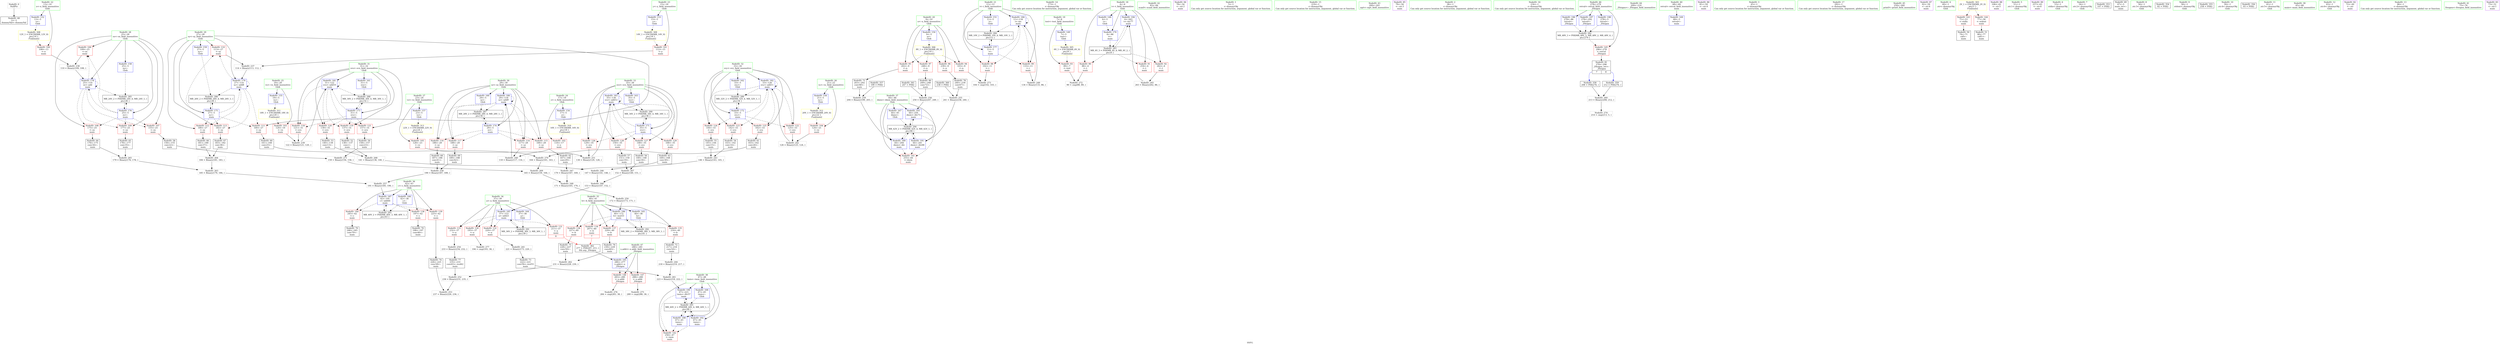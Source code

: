 digraph "SVFG" {
	label="SVFG";

	Node0x55c0a6e577a0 [shape=record,color=grey,label="{NodeID: 0\nNullPtr}"];
	Node0x55c0a6e577a0 -> Node0x55c0a6e7a590[style=solid];
	Node0x55c0a6e88d30 [shape=record,color=grey,label="{NodeID: 263\n185 = Binary(179, 184, )\n}"];
	Node0x55c0a6e88d30 -> Node0x55c0a6e88430[style=solid];
	Node0x55c0a6e82510 [shape=record,color=blue,label="{NodeID: 180\n29\<--118\nsz\<--add9\nmain\n}"];
	Node0x55c0a6e82510 -> Node0x55c0a6e7a410[style=dashed];
	Node0x55c0a6e82510 -> Node0x55c0a6e7a4e0[style=dashed];
	Node0x55c0a6e82510 -> Node0x55c0a6e7ed20[style=dashed];
	Node0x55c0a6e82510 -> Node0x55c0a6e7edf0[style=dashed];
	Node0x55c0a6e82510 -> Node0x55c0a6e82510[style=dashed];
	Node0x55c0a6e82510 -> Node0x55c0a6e98750[style=dashed];
	Node0x55c0a6e79640 [shape=record,color=red,label="{NodeID: 97\n248\<--9\n\<--n\nmain\n}"];
	Node0x55c0a6e79640 -> Node0x55c0a6e7bfc0[style=solid];
	Node0x55c0a6e77640 [shape=record,color=green,label="{NodeID: 14\n173\<--1\n\<--dummyObj\nCan only get source location for instruction, argument, global var or function.}"];
	Node0x55c0a6eb0070 [shape=record,color=black,label="{NodeID: 360\n238 = PHI()\n}"];
	Node0x55c0a6eb0070 -> Node0x55c0a6e88130[style=solid];
	Node0x55c0a6e7e610 [shape=record,color=grey,label="{NodeID: 277\n194 = cmp(193, 38, )\n}"];
	Node0x55c0a6e7ce60 [shape=record,color=blue,label="{NodeID: 194\n4\<--263\nt\<--inc77\nmain\n}"];
	Node0x55c0a6e7ce60 -> Node0x55c0a6e97350[style=dashed];
	Node0x55c0a6e7a1a0 [shape=record,color=red,label="{NodeID: 111\n160\<--27\n\<--sy\nmain\n}"];
	Node0x55c0a6e7a1a0 -> Node0x55c0a6e7af80[style=solid];
	Node0x55c0a6e78200 [shape=record,color=green,label="{NodeID: 28\n25\<--26\nsx\<--sx_field_insensitive\nGlob }"];
	Node0x55c0a6e78200 -> Node0x55c0a6e79d90[style=solid];
	Node0x55c0a6e78200 -> Node0x55c0a6e79e60[style=solid];
	Node0x55c0a6e78200 -> Node0x55c0a6e79f30[style=solid];
	Node0x55c0a6e78200 -> Node0x55c0a6e7a000[style=solid];
	Node0x55c0a6e78200 -> Node0x55c0a6e81120[style=solid];
	Node0x55c0a6e78200 -> Node0x55c0a6e821d0[style=solid];
	Node0x55c0a6e78200 -> Node0x55c0a6e82370[style=solid];
	Node0x55c0a6e99b50 [shape=record,color=black,label="{NodeID: 291\nMR_36V_2 = PHI(MR_36V_3, MR_36V_1, )\npts\{39 \}\n}"];
	Node0x55c0a6e99b50 -> Node0x55c0a6e82920[style=dashed];
	Node0x55c0a6e7f470 [shape=record,color=red,label="{NodeID: 125\n162\<--33\n\<--svy\nmain\n}"];
	Node0x55c0a6e7f470 -> Node0x55c0a6e7b050[style=solid];
	Node0x55c0a6e78fd0 [shape=record,color=green,label="{NodeID: 42\n83\<--84\nscanf\<--scanf_field_insensitive\n}"];
	Node0x55c0a6e9e750 [shape=record,color=yellow,style=double,label="{NodeID: 305\n6V_1 = ENCHI(MR_6V_0)\npts\{8 \}\nFun[main]}"];
	Node0x55c0a6e9e750 -> Node0x55c0a6e7ca50[style=dashed];
	Node0x55c0a6e7ffd0 [shape=record,color=red,label="{NodeID: 139\n225\<--42\n\<--c\nmain\n}"];
	Node0x55c0a6e7ffd0 -> Node0x55c0a6e7bae0[style=solid];
	Node0x55c0a6e7ac40 [shape=record,color=black,label="{NodeID: 56\n149\<--148\nconv18\<--\nmain\n}"];
	Node0x55c0a6e7ac40 -> Node0x55c0a6e89330[style=solid];
	Node0x55c0a6e80c20 [shape=record,color=blue,label="{NodeID: 153\n15\<--5\ny\<--\nGlob }"];
	Node0x55c0a6e80c20 -> Node0x55c0a6e9ead0[style=dashed];
	Node0x55c0a6e7b7a0 [shape=record,color=black,label="{NodeID: 70\n198\<--197\nconv46\<--\nmain\n}"];
	Node0x55c0a6e879b0 [shape=record,color=grey,label="{NodeID: 250\n172 = Binary(173, 171, )\n}"];
	Node0x55c0a6e879b0 -> Node0x55c0a6e829f0[style=solid];
	Node0x55c0a6e81a20 [shape=record,color=blue,label="{NodeID: 167\n44\<--45\ndmin\<--\nGlob }"];
	Node0x55c0a6e81a20 -> Node0x55c0a6e9aa50[style=dashed];
	Node0x55c0a6e7c300 [shape=record,color=purple,label="{NodeID: 84\n78\<--54\n\<--.str.2\nmain\n}"];
	Node0x55c0a6e57a10 [shape=record,color=green,label="{NodeID: 1\n5\<--1\n\<--dummyObj\nCan only get source location for instruction, argument, global var or function.}"];
	Node0x55c0a6e88eb0 [shape=record,color=grey,label="{NodeID: 264\n184 = Binary(181, 183, )\n}"];
	Node0x55c0a6e88eb0 -> Node0x55c0a6e88d30[style=solid];
	Node0x55c0a6e825e0 [shape=record,color=blue,label="{NodeID: 181\n31\<--122\nsvx\<--add10\nmain\n}"];
	Node0x55c0a6e825e0 -> Node0x55c0a6e7eec0[style=dashed];
	Node0x55c0a6e825e0 -> Node0x55c0a6e7ef90[style=dashed];
	Node0x55c0a6e825e0 -> Node0x55c0a6e7f060[style=dashed];
	Node0x55c0a6e825e0 -> Node0x55c0a6e7f130[style=dashed];
	Node0x55c0a6e825e0 -> Node0x55c0a6e825e0[style=dashed];
	Node0x55c0a6e825e0 -> Node0x55c0a6e98c50[style=dashed];
	Node0x55c0a6e79710 [shape=record,color=red,label="{NodeID: 98\n102\<--11\n\<--i\nmain\n}"];
	Node0x55c0a6e79710 -> Node0x55c0a6e7e010[style=solid];
	Node0x55c0a6e776d0 [shape=record,color=green,label="{NodeID: 15\n219\<--1\n\<--dummyObj\nCan only get source location for instruction, argument, global var or function.}"];
	Node0x55c0a6eb0140 [shape=record,color=black,label="{NodeID: 361\n247 = PHI()\n}"];
	Node0x55c0a6eb0140 -> Node0x55c0a6e882b0[style=solid];
	Node0x55c0a6e7cf30 [shape=record,color=blue,label="{NodeID: 195\n280\<--277\nx.addr\<--x\n_Z4signx\n}"];
	Node0x55c0a6e7cf30 -> Node0x55c0a6e80580[style=dashed];
	Node0x55c0a6e7cf30 -> Node0x55c0a6e80650[style=dashed];
	Node0x55c0a6e7a270 [shape=record,color=red,label="{NodeID: 112\n180\<--27\n\<--sy\nmain\n}"];
	Node0x55c0a6e7a270 -> Node0x55c0a6e7b460[style=solid];
	Node0x55c0a6e78300 [shape=record,color=green,label="{NodeID: 29\n27\<--28\nsy\<--sy_field_insensitive\nGlob }"];
	Node0x55c0a6e78300 -> Node0x55c0a6e7a0d0[style=solid];
	Node0x55c0a6e78300 -> Node0x55c0a6e7a1a0[style=solid];
	Node0x55c0a6e78300 -> Node0x55c0a6e7a270[style=solid];
	Node0x55c0a6e78300 -> Node0x55c0a6e7a340[style=solid];
	Node0x55c0a6e78300 -> Node0x55c0a6e81220[style=solid];
	Node0x55c0a6e78300 -> Node0x55c0a6e82100[style=solid];
	Node0x55c0a6e78300 -> Node0x55c0a6e82440[style=solid];
	Node0x55c0a6e9a050 [shape=record,color=black,label="{NodeID: 292\nMR_38V_2 = PHI(MR_38V_3, MR_38V_1, )\npts\{41 \}\n}"];
	Node0x55c0a6e9a050 -> Node0x55c0a6e829f0[style=dashed];
	Node0x55c0a6e7f540 [shape=record,color=red,label="{NodeID: 126\n129\<--35\n\<--svz\nmain\n}"];
	Node0x55c0a6e7f540 -> Node0x55c0a6e87b30[style=solid];
	Node0x55c0a6e790d0 [shape=record,color=green,label="{NodeID: 43\n200\<--201\nsqrt\<--sqrt_field_insensitive\n}"];
	Node0x55c0a6e9e830 [shape=record,color=yellow,style=double,label="{NodeID: 306\n8V_1 = ENCHI(MR_8V_0)\npts\{10 \}\nFun[main]}"];
	Node0x55c0a6e9e830 -> Node0x55c0a6e7cb20[style=dashed];
	Node0x55c0a6e9e830 -> Node0x55c0a6e7cbf0[style=dashed];
	Node0x55c0a6e9e830 -> Node0x55c0a6e79570[style=dashed];
	Node0x55c0a6e9e830 -> Node0x55c0a6e79640[style=dashed];
	Node0x55c0a6e800a0 [shape=record,color=red,label="{NodeID: 140\n245\<--42\n\<--c\nmain\n}"];
	Node0x55c0a6e800a0 -> Node0x55c0a6e7bef0[style=solid];
	Node0x55c0a6e7ad10 [shape=record,color=black,label="{NodeID: 57\n151\<--150\nconv19\<--\nmain\n}"];
	Node0x55c0a6e7ad10 -> Node0x55c0a6e89330[style=solid];
	Node0x55c0a6e86630 [shape=record,color=grey,label="{NodeID: 237\n114 = Binary(113, 112, )\n}"];
	Node0x55c0a6e86630 -> Node0x55c0a6e82440[style=solid];
	Node0x55c0a6e80d20 [shape=record,color=blue,label="{NodeID: 154\n17\<--5\nz\<--\nGlob }"];
	Node0x55c0a6e80d20 -> Node0x55c0a6e9ebb0[style=dashed];
	Node0x55c0a6e7b870 [shape=record,color=black,label="{NodeID: 71\n203\<--202\nconv48\<--\nmain\n}"];
	Node0x55c0a6e7b870 -> Node0x55c0a6e88730[style=solid];
	Node0x55c0a6e87b30 [shape=record,color=grey,label="{NodeID: 251\n130 = Binary(129, 128, )\n}"];
	Node0x55c0a6e87b30 -> Node0x55c0a6e82780[style=solid];
	Node0x55c0a6e81b20 [shape=record,color=blue,label="{NodeID: 168\n47\<--45\ntmin\<--\nGlob }"];
	Node0x55c0a6e81b20 -> Node0x55c0a6e9af50[style=dashed];
	Node0x55c0a6e7c3d0 [shape=record,color=purple,label="{NodeID: 85\n79\<--56\n\<--.str.3\nmain\n}"];
	Node0x55c0a6e57d70 [shape=record,color=green,label="{NodeID: 2\n38\<--1\n\<--dummyObj\nCan only get source location for instruction, argument, global var or function.}"];
	Node0x55c0a6e89030 [shape=record,color=grey,label="{NodeID: 265\n179 = Binary(176, 178, )\n}"];
	Node0x55c0a6e89030 -> Node0x55c0a6e88d30[style=solid];
	Node0x55c0a6e826b0 [shape=record,color=blue,label="{NodeID: 182\n33\<--126\nsvy\<--add11\nmain\n}"];
	Node0x55c0a6e826b0 -> Node0x55c0a6e7f200[style=dashed];
	Node0x55c0a6e826b0 -> Node0x55c0a6e7f2d0[style=dashed];
	Node0x55c0a6e826b0 -> Node0x55c0a6e7f3a0[style=dashed];
	Node0x55c0a6e826b0 -> Node0x55c0a6e7f470[style=dashed];
	Node0x55c0a6e826b0 -> Node0x55c0a6e826b0[style=dashed];
	Node0x55c0a6e826b0 -> Node0x55c0a6e99150[style=dashed];
	Node0x55c0a6e797e0 [shape=record,color=red,label="{NodeID: 99\n133\<--11\n\<--i\nmain\n}"];
	Node0x55c0a6e797e0 -> Node0x55c0a6e87830[style=solid];
	Node0x55c0a6e77760 [shape=record,color=green,label="{NodeID: 16\n234\<--1\n\<--dummyObj\nCan only get source location for instruction, argument, global var or function.}"];
	Node0x55c0a6eb0210 [shape=record,color=black,label="{NodeID: 362\n277 = PHI(207, 211, )\n0th arg _Z4signx }"];
	Node0x55c0a6eb0210 -> Node0x55c0a6e7cf30[style=solid];
	Node0x55c0a6e7d000 [shape=record,color=blue,label="{NodeID: 196\n278\<--86\nretval\<--\n_Z4signx\n}"];
	Node0x55c0a6e7d000 -> Node0x55c0a6e96e50[style=dashed];
	Node0x55c0a6e7a340 [shape=record,color=red,label="{NodeID: 113\n182\<--27\n\<--sy\nmain\n}"];
	Node0x55c0a6e7a340 -> Node0x55c0a6e7b530[style=solid];
	Node0x55c0a6e78400 [shape=record,color=green,label="{NodeID: 30\n29\<--30\nsz\<--sz_field_insensitive\nGlob }"];
	Node0x55c0a6e78400 -> Node0x55c0a6e7a410[style=solid];
	Node0x55c0a6e78400 -> Node0x55c0a6e7a4e0[style=solid];
	Node0x55c0a6e78400 -> Node0x55c0a6e7ed20[style=solid];
	Node0x55c0a6e78400 -> Node0x55c0a6e7edf0[style=solid];
	Node0x55c0a6e78400 -> Node0x55c0a6e81320[style=solid];
	Node0x55c0a6e78400 -> Node0x55c0a6e82030[style=solid];
	Node0x55c0a6e78400 -> Node0x55c0a6e82510[style=solid];
	Node0x55c0a6e9a550 [shape=record,color=black,label="{NodeID: 293\nMR_40V_2 = PHI(MR_40V_3, MR_40V_1, )\npts\{43 \}\n}"];
	Node0x55c0a6e9a550 -> Node0x55c0a6e82ac0[style=dashed];
	Node0x55c0a6e7f610 [shape=record,color=red,label="{NodeID: 127\n148\<--35\n\<--svz\nmain\n}"];
	Node0x55c0a6e7f610 -> Node0x55c0a6e7ac40[style=solid];
	Node0x55c0a6e791d0 [shape=record,color=green,label="{NodeID: 44\n209\<--210\n_Z4signx\<--_Z4signx_field_insensitive\n}"];
	Node0x55c0a6e80170 [shape=record,color=red,label="{NodeID: 141\n255\<--44\n\<--dmin\nmain\n}"];
	Node0x55c0a6e7ade0 [shape=record,color=black,label="{NodeID: 58\n156\<--155\nconv22\<--\nmain\n}"];
	Node0x55c0a6e7ade0 -> Node0x55c0a6e7dd10[style=solid];
	Node0x55c0a6e867b0 [shape=record,color=grey,label="{NodeID: 238\n110 = Binary(109, 108, )\n}"];
	Node0x55c0a6e867b0 -> Node0x55c0a6e82370[style=solid];
	Node0x55c0a6e80e20 [shape=record,color=blue,label="{NodeID: 155\n19\<--5\nvx\<--\nGlob }"];
	Node0x55c0a6e80e20 -> Node0x55c0a6e9ec90[style=dashed];
	Node0x55c0a6e7b940 [shape=record,color=black,label="{NodeID: 72\n217\<--216\nconv54\<--\nmain\n}"];
	Node0x55c0a6e7b940 -> Node0x55c0a6e870b0[style=solid];
	Node0x55c0a6e87cb0 [shape=record,color=grey,label="{NodeID: 252\n236 = Binary(231, 235, )\n}"];
	Node0x55c0a6e87cb0 -> Node0x55c0a6e87e30[style=solid];
	Node0x55c0a6e81c20 [shape=record,color=blue,label="{NodeID: 169\n68\<--5\nretval\<--\nmain\n}"];
	Node0x55c0a6e7c4a0 [shape=record,color=purple,label="{NodeID: 86\n81\<--59\n\<--.str.4\nmain\n}"];
	Node0x55c0a6e5a8e0 [shape=record,color=green,label="{NodeID: 3\n45\<--1\n\<--dummyObj\nCan only get source location for instruction, argument, global var or function.}"];
	Node0x55c0a6e891b0 [shape=record,color=grey,label="{NodeID: 266\n153 = Binary(147, 152, )\n}"];
	Node0x55c0a6e891b0 -> Node0x55c0a6e82920[style=solid];
	Node0x55c0a6e82780 [shape=record,color=blue,label="{NodeID: 183\n35\<--130\nsvz\<--add12\nmain\n}"];
	Node0x55c0a6e82780 -> Node0x55c0a6e7f540[style=dashed];
	Node0x55c0a6e82780 -> Node0x55c0a6e7f610[style=dashed];
	Node0x55c0a6e82780 -> Node0x55c0a6e7f6e0[style=dashed];
	Node0x55c0a6e82780 -> Node0x55c0a6e7f7b0[style=dashed];
	Node0x55c0a6e82780 -> Node0x55c0a6e82780[style=dashed];
	Node0x55c0a6e82780 -> Node0x55c0a6e99650[style=dashed];
	Node0x55c0a6e798b0 [shape=record,color=red,label="{NodeID: 100\n108\<--13\n\<--x\nmain\n}"];
	Node0x55c0a6e798b0 -> Node0x55c0a6e867b0[style=solid];
	Node0x55c0a6e777f0 [shape=record,color=green,label="{NodeID: 17\n292\<--1\n\<--dummyObj\nCan only get source location for instruction, argument, global var or function.}"];
	Node0x55c0a6e7d0d0 [shape=record,color=blue,label="{NodeID: 197\n278\<--292\nretval\<--\n_Z4signx\n}"];
	Node0x55c0a6e7d0d0 -> Node0x55c0a6e96e50[style=dashed];
	Node0x55c0a6e7a410 [shape=record,color=red,label="{NodeID: 114\n117\<--29\n\<--sz\nmain\n}"];
	Node0x55c0a6e7a410 -> Node0x55c0a6e86ab0[style=solid];
	Node0x55c0a6e78500 [shape=record,color=green,label="{NodeID: 31\n31\<--32\nsvx\<--svx_field_insensitive\nGlob }"];
	Node0x55c0a6e78500 -> Node0x55c0a6e7eec0[style=solid];
	Node0x55c0a6e78500 -> Node0x55c0a6e7ef90[style=solid];
	Node0x55c0a6e78500 -> Node0x55c0a6e7f060[style=solid];
	Node0x55c0a6e78500 -> Node0x55c0a6e7f130[style=solid];
	Node0x55c0a6e78500 -> Node0x55c0a6e81420[style=solid];
	Node0x55c0a6e78500 -> Node0x55c0a6e81f60[style=solid];
	Node0x55c0a6e78500 -> Node0x55c0a6e825e0[style=solid];
	Node0x55c0a6e9aa50 [shape=record,color=black,label="{NodeID: 294\nMR_42V_2 = PHI(MR_42V_4, MR_42V_1, )\npts\{46 \}\n}"];
	Node0x55c0a6e9aa50 -> Node0x55c0a6e82c60[style=dashed];
	Node0x55c0a6e9aa50 -> Node0x55c0a6e82e00[style=dashed];
	Node0x55c0a6e9aa50 -> Node0x55c0a6e7cd90[style=dashed];
	Node0x55c0a6e7f6e0 [shape=record,color=red,label="{NodeID: 128\n150\<--35\n\<--svz\nmain\n}"];
	Node0x55c0a6e7f6e0 -> Node0x55c0a6e7ad10[style=solid];
	Node0x55c0a6e792d0 [shape=record,color=green,label="{NodeID: 45\n259\<--260\nprintf\<--printf_field_insensitive\n}"];
	Node0x55c0a6e9e9f0 [shape=record,color=yellow,style=double,label="{NodeID: 308\n12V_1 = ENCHI(MR_12V_0)\npts\{14 \}\nFun[main]}"];
	Node0x55c0a6e9e9f0 -> Node0x55c0a6e798b0[style=dashed];
	Node0x55c0a6e80240 [shape=record,color=red,label="{NodeID: 142\n256\<--47\n\<--tmin\nmain\n}"];
	Node0x55c0a6e7aeb0 [shape=record,color=black,label="{NodeID: 59\n158\<--157\nconv23\<--\nmain\n}"];
	Node0x55c0a6e7aeb0 -> Node0x55c0a6e7dd10[style=solid];
	Node0x55c0a6e86930 [shape=record,color=grey,label="{NodeID: 239\n122 = Binary(121, 120, )\n}"];
	Node0x55c0a6e86930 -> Node0x55c0a6e825e0[style=solid];
	Node0x55c0a6e80f20 [shape=record,color=blue,label="{NodeID: 156\n21\<--5\nvy\<--\nGlob }"];
	Node0x55c0a6e80f20 -> Node0x55c0a6e9ed70[style=dashed];
	Node0x55c0a6e7ba10 [shape=record,color=black,label="{NodeID: 73\n222\<--221\nconv56\<--mul55\nmain\n}"];
	Node0x55c0a6e7ba10 -> Node0x55c0a6e88a30[style=solid];
	Node0x55c0a6e87e30 [shape=record,color=grey,label="{NodeID: 253\n237 = Binary(226, 236, )\n}"];
	Node0x55c0a6e81cf0 [shape=record,color=blue,label="{NodeID: 170\n4\<--86\nt\<--\nmain\n}"];
	Node0x55c0a6e81cf0 -> Node0x55c0a6e97350[style=dashed];
	Node0x55c0a6e7c570 [shape=record,color=purple,label="{NodeID: 87\n92\<--59\n\<--.str.4\nmain\n}"];
	Node0x55c0a6e5a970 [shape=record,color=green,label="{NodeID: 4\n49\<--1\n.str\<--dummyObj\nGlob }"];
	Node0x55c0a6e89330 [shape=record,color=grey,label="{NodeID: 267\n152 = Binary(149, 151, )\n}"];
	Node0x55c0a6e89330 -> Node0x55c0a6e891b0[style=solid];
	Node0x55c0a6e82850 [shape=record,color=blue,label="{NodeID: 184\n11\<--134\ni\<--inc\nmain\n}"];
	Node0x55c0a6e82850 -> Node0x55c0a6e79710[style=dashed];
	Node0x55c0a6e82850 -> Node0x55c0a6e797e0[style=dashed];
	Node0x55c0a6e82850 -> Node0x55c0a6e82850[style=dashed];
	Node0x55c0a6e82850 -> Node0x55c0a6e97850[style=dashed];
	Node0x55c0a6e79980 [shape=record,color=red,label="{NodeID: 101\n112\<--15\n\<--y\nmain\n}"];
	Node0x55c0a6e79980 -> Node0x55c0a6e86630[style=solid];
	Node0x55c0a6e778c0 [shape=record,color=green,label="{NodeID: 18\n4\<--6\nt\<--t_field_insensitive\nGlob }"];
	Node0x55c0a6e778c0 -> Node0x55c0a6e7c7e0[style=solid];
	Node0x55c0a6e778c0 -> Node0x55c0a6e7c8b0[style=solid];
	Node0x55c0a6e778c0 -> Node0x55c0a6e7c980[style=solid];
	Node0x55c0a6e778c0 -> Node0x55c0a6e80720[style=solid];
	Node0x55c0a6e778c0 -> Node0x55c0a6e81cf0[style=solid];
	Node0x55c0a6e778c0 -> Node0x55c0a6e7ce60[style=solid];
	Node0x55c0a6e7d1a0 [shape=record,color=blue,label="{NodeID: 198\n278\<--5\nretval\<--\n_Z4signx\n}"];
	Node0x55c0a6e7d1a0 -> Node0x55c0a6e96e50[style=dashed];
	Node0x55c0a6e7a4e0 [shape=record,color=red,label="{NodeID: 115\n166\<--29\n\<--sz\nmain\n}"];
	Node0x55c0a6e7a4e0 -> Node0x55c0a6e7b120[style=solid];
	Node0x55c0a6e78600 [shape=record,color=green,label="{NodeID: 32\n33\<--34\nsvy\<--svy_field_insensitive\nGlob }"];
	Node0x55c0a6e78600 -> Node0x55c0a6e7f200[style=solid];
	Node0x55c0a6e78600 -> Node0x55c0a6e7f2d0[style=solid];
	Node0x55c0a6e78600 -> Node0x55c0a6e7f3a0[style=solid];
	Node0x55c0a6e78600 -> Node0x55c0a6e7f470[style=solid];
	Node0x55c0a6e78600 -> Node0x55c0a6e81520[style=solid];
	Node0x55c0a6e78600 -> Node0x55c0a6e81e90[style=solid];
	Node0x55c0a6e78600 -> Node0x55c0a6e826b0[style=solid];
	Node0x55c0a6e9af50 [shape=record,color=black,label="{NodeID: 295\nMR_44V_2 = PHI(MR_44V_4, MR_44V_1, )\npts\{48 \}\n}"];
	Node0x55c0a6e9af50 -> Node0x55c0a6e82b90[style=dashed];
	Node0x55c0a6e9af50 -> Node0x55c0a6e82d30[style=dashed];
	Node0x55c0a6e9af50 -> Node0x55c0a6e7ccc0[style=dashed];
	Node0x55c0a6e7f7b0 [shape=record,color=red,label="{NodeID: 129\n168\<--35\n\<--svz\nmain\n}"];
	Node0x55c0a6e7f7b0 -> Node0x55c0a6e7b1f0[style=solid];
	Node0x55c0a6e793d0 [shape=record,color=green,label="{NodeID: 46\n278\<--279\nretval\<--retval_field_insensitive\n_Z4signx\n}"];
	Node0x55c0a6e793d0 -> Node0x55c0a6e804b0[style=solid];
	Node0x55c0a6e793d0 -> Node0x55c0a6e7d000[style=solid];
	Node0x55c0a6e793d0 -> Node0x55c0a6e7d0d0[style=solid];
	Node0x55c0a6e793d0 -> Node0x55c0a6e7d1a0[style=solid];
	Node0x55c0a6e9ead0 [shape=record,color=yellow,style=double,label="{NodeID: 309\n14V_1 = ENCHI(MR_14V_0)\npts\{16 \}\nFun[main]}"];
	Node0x55c0a6e9ead0 -> Node0x55c0a6e79980[style=dashed];
	Node0x55c0a6e80310 [shape=record,color=red,label="{NodeID: 143\n71\<--53\n\<--stdin\nmain\n}"];
	Node0x55c0a6e80310 -> Node0x55c0a6e7a760[style=solid];
	Node0x55c0a6e7af80 [shape=record,color=black,label="{NodeID: 60\n161\<--160\nconv25\<--\nmain\n}"];
	Node0x55c0a6e7af80 -> Node0x55c0a6e897b0[style=solid];
	Node0x55c0a6e86ab0 [shape=record,color=grey,label="{NodeID: 240\n118 = Binary(117, 116, )\n}"];
	Node0x55c0a6e86ab0 -> Node0x55c0a6e82510[style=solid];
	Node0x55c0a6e81020 [shape=record,color=blue,label="{NodeID: 157\n23\<--5\nvz\<--\nGlob }"];
	Node0x55c0a6e81020 -> Node0x55c0a6e9ee50[style=dashed];
	Node0x55c0a6e7bae0 [shape=record,color=black,label="{NodeID: 74\n226\<--225\nconv58\<--\nmain\n}"];
	Node0x55c0a6e7bae0 -> Node0x55c0a6e87e30[style=solid];
	Node0x55c0a6e87fb0 [shape=record,color=grey,label="{NodeID: 254\n233 = Binary(234, 232, )\n}"];
	Node0x55c0a6e87fb0 -> Node0x55c0a6e7bd50[style=solid];
	Node0x55c0a6e81dc0 [shape=record,color=blue,label="{NodeID: 171\n35\<--5\nsvz\<--\nmain\n}"];
	Node0x55c0a6e81dc0 -> Node0x55c0a6e7f540[style=dashed];
	Node0x55c0a6e81dc0 -> Node0x55c0a6e7f610[style=dashed];
	Node0x55c0a6e81dc0 -> Node0x55c0a6e7f6e0[style=dashed];
	Node0x55c0a6e81dc0 -> Node0x55c0a6e7f7b0[style=dashed];
	Node0x55c0a6e81dc0 -> Node0x55c0a6e82780[style=dashed];
	Node0x55c0a6e81dc0 -> Node0x55c0a6e99650[style=dashed];
	Node0x55c0a6e7c640 [shape=record,color=purple,label="{NodeID: 88\n106\<--61\n\<--.str.5\nmain\n}"];
	Node0x55c0a6e77130 [shape=record,color=green,label="{NodeID: 5\n51\<--1\n.str.1\<--dummyObj\nGlob }"];
	Node0x55c0a6e894b0 [shape=record,color=grey,label="{NodeID: 268\n141 = Binary(138, 140, )\n}"];
	Node0x55c0a6e894b0 -> Node0x55c0a6e873b0[style=solid];
	Node0x55c0a6e82920 [shape=record,color=blue,label="{NodeID: 185\n37\<--153\na\<--add21\nmain\n}"];
	Node0x55c0a6e82920 -> Node0x55c0a6e7f880[style=dashed];
	Node0x55c0a6e82920 -> Node0x55c0a6e7f950[style=dashed];
	Node0x55c0a6e82920 -> Node0x55c0a6e7fa20[style=dashed];
	Node0x55c0a6e82920 -> Node0x55c0a6e7faf0[style=dashed];
	Node0x55c0a6e82920 -> Node0x55c0a6e99b50[style=dashed];
	Node0x55c0a6e79a50 [shape=record,color=red,label="{NodeID: 102\n116\<--17\n\<--z\nmain\n}"];
	Node0x55c0a6e79a50 -> Node0x55c0a6e86ab0[style=solid];
	Node0x55c0a6e77990 [shape=record,color=green,label="{NodeID: 19\n7\<--8\ntest\<--test_field_insensitive\nGlob }"];
	Node0x55c0a6e77990 -> Node0x55c0a6e7ca50[style=solid];
	Node0x55c0a6e77990 -> Node0x55c0a6e80820[style=solid];
	Node0x55c0a6e96e50 [shape=record,color=black,label="{NodeID: 282\nMR_48V_3 = PHI(MR_48V_5, MR_48V_2, MR_48V_4, )\npts\{279 \}\n}"];
	Node0x55c0a6e96e50 -> Node0x55c0a6e804b0[style=dashed];
	Node0x55c0a6e7ed20 [shape=record,color=red,label="{NodeID: 116\n186\<--29\n\<--sz\nmain\n}"];
	Node0x55c0a6e7ed20 -> Node0x55c0a6e7b600[style=solid];
	Node0x55c0a6e78700 [shape=record,color=green,label="{NodeID: 33\n35\<--36\nsvz\<--svz_field_insensitive\nGlob }"];
	Node0x55c0a6e78700 -> Node0x55c0a6e7f540[style=solid];
	Node0x55c0a6e78700 -> Node0x55c0a6e7f610[style=solid];
	Node0x55c0a6e78700 -> Node0x55c0a6e7f6e0[style=solid];
	Node0x55c0a6e78700 -> Node0x55c0a6e7f7b0[style=solid];
	Node0x55c0a6e78700 -> Node0x55c0a6e81620[style=solid];
	Node0x55c0a6e78700 -> Node0x55c0a6e81dc0[style=solid];
	Node0x55c0a6e78700 -> Node0x55c0a6e82780[style=solid];
	Node0x55c0a6e7f880 [shape=record,color=red,label="{NodeID: 130\n193\<--37\n\<--a\nmain\n}"];
	Node0x55c0a6e7f880 -> Node0x55c0a6e7e610[style=solid];
	Node0x55c0a6e794a0 [shape=record,color=green,label="{NodeID: 47\n280\<--281\nx.addr\<--x.addr_field_insensitive\n_Z4signx\n}"];
	Node0x55c0a6e794a0 -> Node0x55c0a6e80580[style=solid];
	Node0x55c0a6e794a0 -> Node0x55c0a6e80650[style=solid];
	Node0x55c0a6e794a0 -> Node0x55c0a6e7cf30[style=solid];
	Node0x55c0a6e9ebb0 [shape=record,color=yellow,style=double,label="{NodeID: 310\n16V_1 = ENCHI(MR_16V_0)\npts\{18 \}\nFun[main]}"];
	Node0x55c0a6e9ebb0 -> Node0x55c0a6e79a50[style=dashed];
	Node0x55c0a6e803e0 [shape=record,color=red,label="{NodeID: 144\n77\<--58\n\<--stdout\nmain\n}"];
	Node0x55c0a6e803e0 -> Node0x55c0a6e7a830[style=solid];
	Node0x55c0a6e7b050 [shape=record,color=black,label="{NodeID: 61\n163\<--162\nconv26\<--\nmain\n}"];
	Node0x55c0a6e7b050 -> Node0x55c0a6e897b0[style=solid];
	Node0x55c0a6e86c30 [shape=record,color=grey,label="{NodeID: 241\n221 = Binary(173, 220, )\n}"];
	Node0x55c0a6e86c30 -> Node0x55c0a6e7ba10[style=solid];
	Node0x55c0a6e81120 [shape=record,color=blue,label="{NodeID: 158\n25\<--5\nsx\<--\nGlob }"];
	Node0x55c0a6e81120 -> Node0x55c0a6e97d50[style=dashed];
	Node0x55c0a6e7bbb0 [shape=record,color=black,label="{NodeID: 75\n228\<--227\nconv59\<--\nmain\n}"];
	Node0x55c0a6e7bbb0 -> Node0x55c0a6e88bb0[style=solid];
	Node0x55c0a6e88130 [shape=record,color=grey,label="{NodeID: 255\n241 = Binary(238, 240, )\n}"];
	Node0x55c0a6e88130 -> Node0x55c0a6e82e00[style=solid];
	Node0x55c0a6e81e90 [shape=record,color=blue,label="{NodeID: 172\n33\<--5\nsvy\<--\nmain\n}"];
	Node0x55c0a6e81e90 -> Node0x55c0a6e7f200[style=dashed];
	Node0x55c0a6e81e90 -> Node0x55c0a6e7f2d0[style=dashed];
	Node0x55c0a6e81e90 -> Node0x55c0a6e7f3a0[style=dashed];
	Node0x55c0a6e81e90 -> Node0x55c0a6e7f470[style=dashed];
	Node0x55c0a6e81e90 -> Node0x55c0a6e826b0[style=dashed];
	Node0x55c0a6e81e90 -> Node0x55c0a6e99150[style=dashed];
	Node0x55c0a6e7c710 [shape=record,color=purple,label="{NodeID: 89\n257\<--63\n\<--.str.6\nmain\n}"];
	Node0x55c0a6e771c0 [shape=record,color=green,label="{NodeID: 6\n53\<--1\nstdin\<--dummyObj\nGlob }"];
	Node0x55c0a6e89630 [shape=record,color=grey,label="{NodeID: 269\n165 = Binary(159, 164, )\n}"];
	Node0x55c0a6e89630 -> Node0x55c0a6e876b0[style=solid];
	Node0x55c0a6e829f0 [shape=record,color=blue,label="{NodeID: 186\n40\<--172\nb\<--mul33\nmain\n}"];
	Node0x55c0a6e829f0 -> Node0x55c0a6e7fbc0[style=dashed];
	Node0x55c0a6e829f0 -> Node0x55c0a6e7fc90[style=dashed];
	Node0x55c0a6e829f0 -> Node0x55c0a6e7fd60[style=dashed];
	Node0x55c0a6e829f0 -> Node0x55c0a6e7fe30[style=dashed];
	Node0x55c0a6e829f0 -> Node0x55c0a6e9a050[style=dashed];
	Node0x55c0a6e79b20 [shape=record,color=red,label="{NodeID: 103\n120\<--19\n\<--vx\nmain\n}"];
	Node0x55c0a6e79b20 -> Node0x55c0a6e86930[style=solid];
	Node0x55c0a6e77a60 [shape=record,color=green,label="{NodeID: 20\n9\<--10\nn\<--n_field_insensitive\nGlob }"];
	Node0x55c0a6e77a60 -> Node0x55c0a6e7cb20[style=solid];
	Node0x55c0a6e77a60 -> Node0x55c0a6e7cbf0[style=solid];
	Node0x55c0a6e77a60 -> Node0x55c0a6e79570[style=solid];
	Node0x55c0a6e77a60 -> Node0x55c0a6e79640[style=solid];
	Node0x55c0a6e77a60 -> Node0x55c0a6e80920[style=solid];
	Node0x55c0a6e97350 [shape=record,color=black,label="{NodeID: 283\nMR_4V_3 = PHI(MR_4V_4, MR_4V_2, )\npts\{6 \}\n}"];
	Node0x55c0a6e97350 -> Node0x55c0a6e7c7e0[style=dashed];
	Node0x55c0a6e97350 -> Node0x55c0a6e7c8b0[style=dashed];
	Node0x55c0a6e97350 -> Node0x55c0a6e7c980[style=dashed];
	Node0x55c0a6e97350 -> Node0x55c0a6e7ce60[style=dashed];
	Node0x55c0a6e7edf0 [shape=record,color=red,label="{NodeID: 117\n188\<--29\n\<--sz\nmain\n}"];
	Node0x55c0a6e7edf0 -> Node0x55c0a6e7b6d0[style=solid];
	Node0x55c0a6e78800 [shape=record,color=green,label="{NodeID: 34\n37\<--39\na\<--a_field_insensitive\nGlob }"];
	Node0x55c0a6e78800 -> Node0x55c0a6e7f880[style=solid];
	Node0x55c0a6e78800 -> Node0x55c0a6e7f950[style=solid];
	Node0x55c0a6e78800 -> Node0x55c0a6e7fa20[style=solid];
	Node0x55c0a6e78800 -> Node0x55c0a6e7faf0[style=solid];
	Node0x55c0a6e78800 -> Node0x55c0a6e81720[style=solid];
	Node0x55c0a6e78800 -> Node0x55c0a6e82920[style=solid];
	Node0x55c0a6e7f950 [shape=record,color=red,label="{NodeID: 131\n211\<--37\n\<--a\nmain\n|{<s0>8}}"];
	Node0x55c0a6e7f950:s0 -> Node0x55c0a6eb0210[style=solid,color=red];
	Node0x55c0a6e7a590 [shape=record,color=black,label="{NodeID: 48\n2\<--3\ndummyVal\<--dummyVal\n}"];
	Node0x55c0a6e9ec90 [shape=record,color=yellow,style=double,label="{NodeID: 311\n18V_1 = ENCHI(MR_18V_0)\npts\{20 \}\nFun[main]}"];
	Node0x55c0a6e9ec90 -> Node0x55c0a6e79b20[style=dashed];
	Node0x55c0a6e804b0 [shape=record,color=red,label="{NodeID: 145\n296\<--278\n\<--retval\n_Z4signx\n}"];
	Node0x55c0a6e804b0 -> Node0x55c0a6e7c090[style=solid];
	Node0x55c0a6e7b120 [shape=record,color=black,label="{NodeID: 62\n167\<--166\nconv29\<--\nmain\n}"];
	Node0x55c0a6e7b120 -> Node0x55c0a6e87530[style=solid];
	Node0x55c0a6e86db0 [shape=record,color=grey,label="{NodeID: 242\n126 = Binary(125, 124, )\n}"];
	Node0x55c0a6e86db0 -> Node0x55c0a6e826b0[style=solid];
	Node0x55c0a6e81220 [shape=record,color=blue,label="{NodeID: 159\n27\<--5\nsy\<--\nGlob }"];
	Node0x55c0a6e81220 -> Node0x55c0a6e98250[style=dashed];
	Node0x55c0a6e7bc80 [shape=record,color=black,label="{NodeID: 76\n230\<--229\nconv60\<--\nmain\n}"];
	Node0x55c0a6e7bc80 -> Node0x55c0a6e88bb0[style=solid];
	Node0x55c0a6e882b0 [shape=record,color=grey,label="{NodeID: 256\n250 = Binary(247, 249, )\n}"];
	Node0x55c0a6e882b0 -> Node0x55c0a6e7cd90[style=solid];
	Node0x55c0a6e81f60 [shape=record,color=blue,label="{NodeID: 173\n31\<--5\nsvx\<--\nmain\n}"];
	Node0x55c0a6e81f60 -> Node0x55c0a6e7eec0[style=dashed];
	Node0x55c0a6e81f60 -> Node0x55c0a6e7ef90[style=dashed];
	Node0x55c0a6e81f60 -> Node0x55c0a6e7f060[style=dashed];
	Node0x55c0a6e81f60 -> Node0x55c0a6e7f130[style=dashed];
	Node0x55c0a6e81f60 -> Node0x55c0a6e825e0[style=dashed];
	Node0x55c0a6e81f60 -> Node0x55c0a6e98c50[style=dashed];
	Node0x55c0a6e7c7e0 [shape=record,color=red,label="{NodeID: 90\n88\<--4\n\<--t\nmain\n}"];
	Node0x55c0a6e7c7e0 -> Node0x55c0a6e7de90[style=solid];
	Node0x55c0a6e77250 [shape=record,color=green,label="{NodeID: 7\n54\<--1\n.str.2\<--dummyObj\nGlob }"];
	Node0x55c0a6eaf880 [shape=record,color=black,label="{NodeID: 353\n107 = PHI()\n}"];
	Node0x55c0a6e897b0 [shape=record,color=grey,label="{NodeID: 270\n164 = Binary(161, 163, )\n}"];
	Node0x55c0a6e897b0 -> Node0x55c0a6e89630[style=solid];
	Node0x55c0a6e82ac0 [shape=record,color=blue,label="{NodeID: 187\n42\<--191\nc\<--add44\nmain\n}"];
	Node0x55c0a6e82ac0 -> Node0x55c0a6e7ff00[style=dashed];
	Node0x55c0a6e82ac0 -> Node0x55c0a6e7ffd0[style=dashed];
	Node0x55c0a6e82ac0 -> Node0x55c0a6e800a0[style=dashed];
	Node0x55c0a6e82ac0 -> Node0x55c0a6e9a550[style=dashed];
	Node0x55c0a6e79bf0 [shape=record,color=red,label="{NodeID: 104\n124\<--21\n\<--vy\nmain\n}"];
	Node0x55c0a6e79bf0 -> Node0x55c0a6e86db0[style=solid];
	Node0x55c0a6e77b30 [shape=record,color=green,label="{NodeID: 21\n11\<--12\ni\<--i_field_insensitive\nGlob }"];
	Node0x55c0a6e77b30 -> Node0x55c0a6e79710[style=solid];
	Node0x55c0a6e77b30 -> Node0x55c0a6e797e0[style=solid];
	Node0x55c0a6e77b30 -> Node0x55c0a6e80a20[style=solid];
	Node0x55c0a6e77b30 -> Node0x55c0a6e822a0[style=solid];
	Node0x55c0a6e77b30 -> Node0x55c0a6e82850[style=solid];
	Node0x55c0a6e97850 [shape=record,color=black,label="{NodeID: 284\nMR_10V_2 = PHI(MR_10V_4, MR_10V_1, )\npts\{12 \}\n}"];
	Node0x55c0a6e97850 -> Node0x55c0a6e822a0[style=dashed];
	Node0x55c0a6e7eec0 [shape=record,color=red,label="{NodeID: 118\n121\<--31\n\<--svx\nmain\n}"];
	Node0x55c0a6e7eec0 -> Node0x55c0a6e86930[style=solid];
	Node0x55c0a6e78900 [shape=record,color=green,label="{NodeID: 35\n40\<--41\nb\<--b_field_insensitive\nGlob }"];
	Node0x55c0a6e78900 -> Node0x55c0a6e7fbc0[style=solid];
	Node0x55c0a6e78900 -> Node0x55c0a6e7fc90[style=solid];
	Node0x55c0a6e78900 -> Node0x55c0a6e7fd60[style=solid];
	Node0x55c0a6e78900 -> Node0x55c0a6e7fe30[style=solid];
	Node0x55c0a6e78900 -> Node0x55c0a6e81820[style=solid];
	Node0x55c0a6e78900 -> Node0x55c0a6e829f0[style=solid];
	Node0x55c0a6e7fa20 [shape=record,color=red,label="{NodeID: 132\n220\<--37\n\<--a\nmain\n}"];
	Node0x55c0a6e7fa20 -> Node0x55c0a6e86c30[style=solid];
	Node0x55c0a6e7a690 [shape=record,color=black,label="{NodeID: 49\n67\<--5\nmain_ret\<--\nmain\n}"];
	Node0x55c0a6e9ed70 [shape=record,color=yellow,style=double,label="{NodeID: 312\n20V_1 = ENCHI(MR_20V_0)\npts\{22 \}\nFun[main]}"];
	Node0x55c0a6e9ed70 -> Node0x55c0a6e79bf0[style=dashed];
	Node0x55c0a6e80580 [shape=record,color=red,label="{NodeID: 146\n283\<--280\n\<--x.addr\n_Z4signx\n}"];
	Node0x55c0a6e80580 -> Node0x55c0a6e7e490[style=solid];
	Node0x55c0a6e7b1f0 [shape=record,color=black,label="{NodeID: 63\n169\<--168\nconv30\<--\nmain\n}"];
	Node0x55c0a6e7b1f0 -> Node0x55c0a6e87530[style=solid];
	Node0x55c0a6e86f30 [shape=record,color=grey,label="{NodeID: 243\n146 = Binary(143, 145, )\n}"];
	Node0x55c0a6e86f30 -> Node0x55c0a6e873b0[style=solid];
	Node0x55c0a6e81320 [shape=record,color=blue,label="{NodeID: 160\n29\<--5\nsz\<--\nGlob }"];
	Node0x55c0a6e81320 -> Node0x55c0a6e98750[style=dashed];
	Node0x55c0a6e7bd50 [shape=record,color=black,label="{NodeID: 77\n235\<--233\nconv63\<--mul62\nmain\n}"];
	Node0x55c0a6e7bd50 -> Node0x55c0a6e87cb0[style=solid];
	Node0x55c0a6e88430 [shape=record,color=grey,label="{NodeID: 257\n191 = Binary(185, 190, )\n}"];
	Node0x55c0a6e88430 -> Node0x55c0a6e82ac0[style=solid];
	Node0x55c0a6e82030 [shape=record,color=blue,label="{NodeID: 174\n29\<--5\nsz\<--\nmain\n}"];
	Node0x55c0a6e82030 -> Node0x55c0a6e7a410[style=dashed];
	Node0x55c0a6e82030 -> Node0x55c0a6e7a4e0[style=dashed];
	Node0x55c0a6e82030 -> Node0x55c0a6e7ed20[style=dashed];
	Node0x55c0a6e82030 -> Node0x55c0a6e7edf0[style=dashed];
	Node0x55c0a6e82030 -> Node0x55c0a6e82510[style=dashed];
	Node0x55c0a6e82030 -> Node0x55c0a6e98750[style=dashed];
	Node0x55c0a6e7c8b0 [shape=record,color=red,label="{NodeID: 91\n254\<--4\n\<--t\nmain\n}"];
	Node0x55c0a6e772e0 [shape=record,color=green,label="{NodeID: 8\n56\<--1\n.str.3\<--dummyObj\nGlob }"];
	Node0x55c0a6eaf980 [shape=record,color=black,label="{NodeID: 354\n82 = PHI()\n}"];
	Node0x55c0a6e7dd10 [shape=record,color=grey,label="{NodeID: 271\n159 = Binary(156, 158, )\n}"];
	Node0x55c0a6e7dd10 -> Node0x55c0a6e89630[style=solid];
	Node0x55c0a6e82b90 [shape=record,color=blue,label="{NodeID: 188\n47\<--45\ntmin\<--\nmain\n}"];
	Node0x55c0a6e82b90 -> Node0x55c0a6e80240[style=dashed];
	Node0x55c0a6e82b90 -> Node0x55c0a6e9af50[style=dashed];
	Node0x55c0a6e79cc0 [shape=record,color=red,label="{NodeID: 105\n128\<--23\n\<--vz\nmain\n}"];
	Node0x55c0a6e79cc0 -> Node0x55c0a6e87b30[style=solid];
	Node0x55c0a6e77c00 [shape=record,color=green,label="{NodeID: 22\n13\<--14\nx\<--x_field_insensitive\nGlob }"];
	Node0x55c0a6e77c00 -> Node0x55c0a6e798b0[style=solid];
	Node0x55c0a6e77c00 -> Node0x55c0a6e80b20[style=solid];
	Node0x55c0a6e97d50 [shape=record,color=black,label="{NodeID: 285\nMR_24V_2 = PHI(MR_24V_4, MR_24V_1, )\npts\{26 \}\n}"];
	Node0x55c0a6e97d50 -> Node0x55c0a6e821d0[style=dashed];
	Node0x55c0a6e7ef90 [shape=record,color=red,label="{NodeID: 119\n137\<--31\n\<--svx\nmain\n}"];
	Node0x55c0a6e7ef90 -> Node0x55c0a6e7a900[style=solid];
	Node0x55c0a6e78a00 [shape=record,color=green,label="{NodeID: 36\n42\<--43\nc\<--c_field_insensitive\nGlob }"];
	Node0x55c0a6e78a00 -> Node0x55c0a6e7ff00[style=solid];
	Node0x55c0a6e78a00 -> Node0x55c0a6e7ffd0[style=solid];
	Node0x55c0a6e78a00 -> Node0x55c0a6e800a0[style=solid];
	Node0x55c0a6e78a00 -> Node0x55c0a6e81920[style=solid];
	Node0x55c0a6e78a00 -> Node0x55c0a6e82ac0[style=solid];
	Node0x55c0a6e7faf0 [shape=record,color=red,label="{NodeID: 133\n232\<--37\n\<--a\nmain\n}"];
	Node0x55c0a6e7faf0 -> Node0x55c0a6e87fb0[style=solid];
	Node0x55c0a6e7a760 [shape=record,color=black,label="{NodeID: 50\n74\<--71\ncall\<--\nmain\n}"];
	Node0x55c0a6e9ee50 [shape=record,color=yellow,style=double,label="{NodeID: 313\n22V_1 = ENCHI(MR_22V_0)\npts\{24 \}\nFun[main]}"];
	Node0x55c0a6e9ee50 -> Node0x55c0a6e79cc0[style=dashed];
	Node0x55c0a6e80650 [shape=record,color=red,label="{NodeID: 147\n288\<--280\n\<--x.addr\n_Z4signx\n}"];
	Node0x55c0a6e80650 -> Node0x55c0a6e7e310[style=solid];
	Node0x55c0a6e7b2c0 [shape=record,color=black,label="{NodeID: 64\n176\<--175\nconv34\<--\nmain\n}"];
	Node0x55c0a6e7b2c0 -> Node0x55c0a6e89030[style=solid];
	Node0x55c0a6e870b0 [shape=record,color=grey,label="{NodeID: 244\n218 = Binary(219, 217, )\n}"];
	Node0x55c0a6e870b0 -> Node0x55c0a6e88a30[style=solid];
	Node0x55c0a6e81420 [shape=record,color=blue,label="{NodeID: 161\n31\<--5\nsvx\<--\nGlob }"];
	Node0x55c0a6e81420 -> Node0x55c0a6e98c50[style=dashed];
	Node0x55c0a6e7be20 [shape=record,color=black,label="{NodeID: 78\n240\<--239\nconv67\<--\nmain\n}"];
	Node0x55c0a6e7be20 -> Node0x55c0a6e88130[style=solid];
	Node0x55c0a6e885b0 [shape=record,color=grey,label="{NodeID: 258\n190 = Binary(187, 189, )\n}"];
	Node0x55c0a6e885b0 -> Node0x55c0a6e88430[style=solid];
	Node0x55c0a6e82100 [shape=record,color=blue,label="{NodeID: 175\n27\<--5\nsy\<--\nmain\n}"];
	Node0x55c0a6e82100 -> Node0x55c0a6e7a0d0[style=dashed];
	Node0x55c0a6e82100 -> Node0x55c0a6e7a1a0[style=dashed];
	Node0x55c0a6e82100 -> Node0x55c0a6e7a270[style=dashed];
	Node0x55c0a6e82100 -> Node0x55c0a6e7a340[style=dashed];
	Node0x55c0a6e82100 -> Node0x55c0a6e82440[style=dashed];
	Node0x55c0a6e82100 -> Node0x55c0a6e98250[style=dashed];
	Node0x55c0a6e7c980 [shape=record,color=red,label="{NodeID: 92\n262\<--4\n\<--t\nmain\n}"];
	Node0x55c0a6e7c980 -> Node0x55c0a6e87230[style=solid];
	Node0x55c0a6e77370 [shape=record,color=green,label="{NodeID: 9\n58\<--1\nstdout\<--dummyObj\nGlob }"];
	Node0x55c0a6eafa80 [shape=record,color=black,label="{NodeID: 355\n258 = PHI()\n}"];
	Node0x55c0a6e7de90 [shape=record,color=grey,label="{NodeID: 272\n90 = cmp(88, 89, )\n}"];
	Node0x55c0a6e82c60 [shape=record,color=blue,label="{NodeID: 189\n44\<--204\ndmin\<--div\nmain\n}"];
	Node0x55c0a6e82c60 -> Node0x55c0a6e80170[style=dashed];
	Node0x55c0a6e82c60 -> Node0x55c0a6e9aa50[style=dashed];
	Node0x55c0a6e79d90 [shape=record,color=red,label="{NodeID: 106\n109\<--25\n\<--sx\nmain\n}"];
	Node0x55c0a6e79d90 -> Node0x55c0a6e867b0[style=solid];
	Node0x55c0a6e77d00 [shape=record,color=green,label="{NodeID: 23\n15\<--16\ny\<--y_field_insensitive\nGlob }"];
	Node0x55c0a6e77d00 -> Node0x55c0a6e79980[style=solid];
	Node0x55c0a6e77d00 -> Node0x55c0a6e80c20[style=solid];
	Node0x55c0a6e98250 [shape=record,color=black,label="{NodeID: 286\nMR_26V_2 = PHI(MR_26V_4, MR_26V_1, )\npts\{28 \}\n}"];
	Node0x55c0a6e98250 -> Node0x55c0a6e82100[style=dashed];
	Node0x55c0a6e7f060 [shape=record,color=red,label="{NodeID: 120\n139\<--31\n\<--svx\nmain\n}"];
	Node0x55c0a6e7f060 -> Node0x55c0a6e7a9d0[style=solid];
	Node0x55c0a6e78b00 [shape=record,color=green,label="{NodeID: 37\n44\<--46\ndmin\<--dmin_field_insensitive\nGlob }"];
	Node0x55c0a6e78b00 -> Node0x55c0a6e80170[style=solid];
	Node0x55c0a6e78b00 -> Node0x55c0a6e81a20[style=solid];
	Node0x55c0a6e78b00 -> Node0x55c0a6e82c60[style=solid];
	Node0x55c0a6e78b00 -> Node0x55c0a6e82e00[style=solid];
	Node0x55c0a6e78b00 -> Node0x55c0a6e7cd90[style=solid];
	Node0x55c0a6e7fbc0 [shape=record,color=red,label="{NodeID: 134\n207\<--40\n\<--b\nmain\n|{<s0>7}}"];
	Node0x55c0a6e7fbc0:s0 -> Node0x55c0a6eb0210[style=solid,color=red];
	Node0x55c0a6e7a830 [shape=record,color=black,label="{NodeID: 51\n80\<--77\ncall1\<--\nmain\n}"];
	Node0x55c0a6e80720 [shape=record,color=blue,label="{NodeID: 148\n4\<--5\nt\<--\nGlob }"];
	Node0x55c0a6e80720 -> Node0x55c0a6e81cf0[style=dashed];
	Node0x55c0a6e7b390 [shape=record,color=black,label="{NodeID: 65\n178\<--177\nconv35\<--\nmain\n}"];
	Node0x55c0a6e7b390 -> Node0x55c0a6e89030[style=solid];
	Node0x55c0a6e87230 [shape=record,color=grey,label="{NodeID: 245\n263 = Binary(262, 86, )\n}"];
	Node0x55c0a6e87230 -> Node0x55c0a6e7ce60[style=solid];
	Node0x55c0a6e81520 [shape=record,color=blue,label="{NodeID: 162\n33\<--5\nsvy\<--\nGlob }"];
	Node0x55c0a6e81520 -> Node0x55c0a6e99150[style=dashed];
	Node0x55c0a6e7bef0 [shape=record,color=black,label="{NodeID: 79\n246\<--245\nconv70\<--\nmain\n}"];
	Node0x55c0a6e88730 [shape=record,color=grey,label="{NodeID: 259\n204 = Binary(199, 203, )\n}"];
	Node0x55c0a6e88730 -> Node0x55c0a6e82c60[style=solid];
	Node0x55c0a6e821d0 [shape=record,color=blue,label="{NodeID: 176\n25\<--5\nsx\<--\nmain\n}"];
	Node0x55c0a6e821d0 -> Node0x55c0a6e79d90[style=dashed];
	Node0x55c0a6e821d0 -> Node0x55c0a6e79e60[style=dashed];
	Node0x55c0a6e821d0 -> Node0x55c0a6e79f30[style=dashed];
	Node0x55c0a6e821d0 -> Node0x55c0a6e7a000[style=dashed];
	Node0x55c0a6e821d0 -> Node0x55c0a6e82370[style=dashed];
	Node0x55c0a6e821d0 -> Node0x55c0a6e97d50[style=dashed];
	Node0x55c0a6e7ca50 [shape=record,color=red,label="{NodeID: 93\n89\<--7\n\<--test\nmain\n}"];
	Node0x55c0a6e7ca50 -> Node0x55c0a6e7de90[style=solid];
	Node0x55c0a6e77400 [shape=record,color=green,label="{NodeID: 10\n59\<--1\n.str.4\<--dummyObj\nGlob }"];
	Node0x55c0a6eafb80 [shape=record,color=black,label="{NodeID: 356\n93 = PHI()\n}"];
	Node0x55c0a6e7e010 [shape=record,color=grey,label="{NodeID: 273\n104 = cmp(102, 103, )\n}"];
	Node0x55c0a6e82d30 [shape=record,color=blue,label="{NodeID: 190\n47\<--223\ntmin\<--div57\nmain\n}"];
	Node0x55c0a6e82d30 -> Node0x55c0a6e80240[style=dashed];
	Node0x55c0a6e82d30 -> Node0x55c0a6e9af50[style=dashed];
	Node0x55c0a6e79e60 [shape=record,color=red,label="{NodeID: 107\n155\<--25\n\<--sx\nmain\n}"];
	Node0x55c0a6e79e60 -> Node0x55c0a6e7ade0[style=solid];
	Node0x55c0a6e77e00 [shape=record,color=green,label="{NodeID: 24\n17\<--18\nz\<--z_field_insensitive\nGlob }"];
	Node0x55c0a6e77e00 -> Node0x55c0a6e79a50[style=solid];
	Node0x55c0a6e77e00 -> Node0x55c0a6e80d20[style=solid];
	Node0x55c0a6e98750 [shape=record,color=black,label="{NodeID: 287\nMR_28V_2 = PHI(MR_28V_4, MR_28V_1, )\npts\{30 \}\n}"];
	Node0x55c0a6e98750 -> Node0x55c0a6e82030[style=dashed];
	Node0x55c0a6e7f130 [shape=record,color=red,label="{NodeID: 121\n157\<--31\n\<--svx\nmain\n}"];
	Node0x55c0a6e7f130 -> Node0x55c0a6e7aeb0[style=solid];
	Node0x55c0a6e78c00 [shape=record,color=green,label="{NodeID: 38\n47\<--48\ntmin\<--tmin_field_insensitive\nGlob }"];
	Node0x55c0a6e78c00 -> Node0x55c0a6e80240[style=solid];
	Node0x55c0a6e78c00 -> Node0x55c0a6e81b20[style=solid];
	Node0x55c0a6e78c00 -> Node0x55c0a6e82b90[style=solid];
	Node0x55c0a6e78c00 -> Node0x55c0a6e82d30[style=solid];
	Node0x55c0a6e78c00 -> Node0x55c0a6e7ccc0[style=solid];
	Node0x55c0a6e7fc90 [shape=record,color=red,label="{NodeID: 135\n216\<--40\n\<--b\nmain\n}"];
	Node0x55c0a6e7fc90 -> Node0x55c0a6e7b940[style=solid];
	Node0x55c0a6e7a900 [shape=record,color=black,label="{NodeID: 52\n138\<--137\nconv\<--\nmain\n}"];
	Node0x55c0a6e7a900 -> Node0x55c0a6e894b0[style=solid];
	Node0x55c0a6e80820 [shape=record,color=blue,label="{NodeID: 149\n7\<--5\ntest\<--\nGlob }"];
	Node0x55c0a6e80820 -> Node0x55c0a6e9e750[style=dashed];
	Node0x55c0a6e7b460 [shape=record,color=black,label="{NodeID: 66\n181\<--180\nconv37\<--\nmain\n}"];
	Node0x55c0a6e7b460 -> Node0x55c0a6e88eb0[style=solid];
	Node0x55c0a6e873b0 [shape=record,color=grey,label="{NodeID: 246\n147 = Binary(141, 146, )\n}"];
	Node0x55c0a6e873b0 -> Node0x55c0a6e891b0[style=solid];
	Node0x55c0a6e81620 [shape=record,color=blue,label="{NodeID: 163\n35\<--5\nsvz\<--\nGlob }"];
	Node0x55c0a6e81620 -> Node0x55c0a6e99650[style=dashed];
	Node0x55c0a6e7bfc0 [shape=record,color=black,label="{NodeID: 80\n249\<--248\nconv72\<--\nmain\n}"];
	Node0x55c0a6e7bfc0 -> Node0x55c0a6e882b0[style=solid];
	Node0x55c0a6e888b0 [shape=record,color=grey,label="{NodeID: 260\n213 = Binary(208, 212, )\n}"];
	Node0x55c0a6e888b0 -> Node0x55c0a6e7e190[style=solid];
	Node0x55c0a6e822a0 [shape=record,color=blue,label="{NodeID: 177\n11\<--5\ni\<--\nmain\n}"];
	Node0x55c0a6e822a0 -> Node0x55c0a6e79710[style=dashed];
	Node0x55c0a6e822a0 -> Node0x55c0a6e797e0[style=dashed];
	Node0x55c0a6e822a0 -> Node0x55c0a6e82850[style=dashed];
	Node0x55c0a6e822a0 -> Node0x55c0a6e97850[style=dashed];
	Node0x55c0a6e7cb20 [shape=record,color=red,label="{NodeID: 94\n103\<--9\n\<--n\nmain\n}"];
	Node0x55c0a6e7cb20 -> Node0x55c0a6e7e010[style=solid];
	Node0x55c0a6e77490 [shape=record,color=green,label="{NodeID: 11\n61\<--1\n.str.5\<--dummyObj\nGlob }"];
	Node0x55c0a6eafc80 [shape=record,color=black,label="{NodeID: 357\n199 = PHI()\n}"];
	Node0x55c0a6eafc80 -> Node0x55c0a6e88730[style=solid];
	Node0x55c0a6e7e190 [shape=record,color=grey,label="{NodeID: 274\n214 = cmp(213, 5, )\n}"];
	Node0x55c0a6e82e00 [shape=record,color=blue,label="{NodeID: 191\n44\<--241\ndmin\<--div68\nmain\n}"];
	Node0x55c0a6e82e00 -> Node0x55c0a6e80170[style=dashed];
	Node0x55c0a6e82e00 -> Node0x55c0a6e9aa50[style=dashed];
	Node0x55c0a6e79f30 [shape=record,color=red,label="{NodeID: 108\n175\<--25\n\<--sx\nmain\n}"];
	Node0x55c0a6e79f30 -> Node0x55c0a6e7b2c0[style=solid];
	Node0x55c0a6e77f00 [shape=record,color=green,label="{NodeID: 25\n19\<--20\nvx\<--vx_field_insensitive\nGlob }"];
	Node0x55c0a6e77f00 -> Node0x55c0a6e79b20[style=solid];
	Node0x55c0a6e77f00 -> Node0x55c0a6e80e20[style=solid];
	Node0x55c0a6e98c50 [shape=record,color=black,label="{NodeID: 288\nMR_30V_2 = PHI(MR_30V_4, MR_30V_1, )\npts\{32 \}\n}"];
	Node0x55c0a6e98c50 -> Node0x55c0a6e81f60[style=dashed];
	Node0x55c0a6e7f200 [shape=record,color=red,label="{NodeID: 122\n125\<--33\n\<--svy\nmain\n}"];
	Node0x55c0a6e7f200 -> Node0x55c0a6e86db0[style=solid];
	Node0x55c0a6e78d00 [shape=record,color=green,label="{NodeID: 39\n65\<--66\nmain\<--main_field_insensitive\n}"];
	Node0x55c0a6e7fd60 [shape=record,color=red,label="{NodeID: 136\n227\<--40\n\<--b\nmain\n}"];
	Node0x55c0a6e7fd60 -> Node0x55c0a6e7bbb0[style=solid];
	Node0x55c0a6e7a9d0 [shape=record,color=black,label="{NodeID: 53\n140\<--139\nconv13\<--\nmain\n}"];
	Node0x55c0a6e7a9d0 -> Node0x55c0a6e894b0[style=solid];
	Node0x55c0a6e80920 [shape=record,color=blue,label="{NodeID: 150\n9\<--5\nn\<--\nGlob }"];
	Node0x55c0a6e80920 -> Node0x55c0a6e9e830[style=dashed];
	Node0x55c0a6e7b530 [shape=record,color=black,label="{NodeID: 67\n183\<--182\nconv38\<--\nmain\n}"];
	Node0x55c0a6e7b530 -> Node0x55c0a6e88eb0[style=solid];
	Node0x55c0a6e87530 [shape=record,color=grey,label="{NodeID: 247\n170 = Binary(167, 169, )\n}"];
	Node0x55c0a6e87530 -> Node0x55c0a6e876b0[style=solid];
	Node0x55c0a6e81720 [shape=record,color=blue,label="{NodeID: 164\n37\<--38\na\<--\nGlob }"];
	Node0x55c0a6e81720 -> Node0x55c0a6e99b50[style=dashed];
	Node0x55c0a6e7c090 [shape=record,color=black,label="{NodeID: 81\n276\<--296\n_Z4signx_ret\<--\n_Z4signx\n|{<s0>7|<s1>8}}"];
	Node0x55c0a6e7c090:s0 -> Node0x55c0a6eafde0[style=solid,color=blue];
	Node0x55c0a6e7c090:s1 -> Node0x55c0a6eaff70[style=solid,color=blue];
	Node0x55c0a6e88a30 [shape=record,color=grey,label="{NodeID: 261\n223 = Binary(218, 222, )\n}"];
	Node0x55c0a6e88a30 -> Node0x55c0a6e82d30[style=solid];
	Node0x55c0a6e82370 [shape=record,color=blue,label="{NodeID: 178\n25\<--110\nsx\<--add\nmain\n}"];
	Node0x55c0a6e82370 -> Node0x55c0a6e79d90[style=dashed];
	Node0x55c0a6e82370 -> Node0x55c0a6e79e60[style=dashed];
	Node0x55c0a6e82370 -> Node0x55c0a6e79f30[style=dashed];
	Node0x55c0a6e82370 -> Node0x55c0a6e7a000[style=dashed];
	Node0x55c0a6e82370 -> Node0x55c0a6e82370[style=dashed];
	Node0x55c0a6e82370 -> Node0x55c0a6e97d50[style=dashed];
	Node0x55c0a6e7cbf0 [shape=record,color=red,label="{NodeID: 95\n202\<--9\n\<--n\nmain\n}"];
	Node0x55c0a6e7cbf0 -> Node0x55c0a6e7b870[style=solid];
	Node0x55c0a6e77520 [shape=record,color=green,label="{NodeID: 12\n63\<--1\n.str.6\<--dummyObj\nGlob }"];
	Node0x55c0a6eafde0 [shape=record,color=black,label="{NodeID: 358\n208 = PHI(276, )\n}"];
	Node0x55c0a6eafde0 -> Node0x55c0a6e888b0[style=solid];
	Node0x55c0a6e7e310 [shape=record,color=grey,label="{NodeID: 275\n289 = cmp(288, 38, )\n}"];
	Node0x55c0a6e7ccc0 [shape=record,color=blue,label="{NodeID: 192\n47\<--45\ntmin\<--\nmain\n}"];
	Node0x55c0a6e7ccc0 -> Node0x55c0a6e80240[style=dashed];
	Node0x55c0a6e7ccc0 -> Node0x55c0a6e9af50[style=dashed];
	Node0x55c0a6e7a000 [shape=record,color=red,label="{NodeID: 109\n177\<--25\n\<--sx\nmain\n}"];
	Node0x55c0a6e7a000 -> Node0x55c0a6e7b390[style=solid];
	Node0x55c0a6e78000 [shape=record,color=green,label="{NodeID: 26\n21\<--22\nvy\<--vy_field_insensitive\nGlob }"];
	Node0x55c0a6e78000 -> Node0x55c0a6e79bf0[style=solid];
	Node0x55c0a6e78000 -> Node0x55c0a6e80f20[style=solid];
	Node0x55c0a6e99150 [shape=record,color=black,label="{NodeID: 289\nMR_32V_2 = PHI(MR_32V_4, MR_32V_1, )\npts\{34 \}\n}"];
	Node0x55c0a6e99150 -> Node0x55c0a6e81e90[style=dashed];
	Node0x55c0a6e7f2d0 [shape=record,color=red,label="{NodeID: 123\n142\<--33\n\<--svy\nmain\n}"];
	Node0x55c0a6e7f2d0 -> Node0x55c0a6e7aaa0[style=solid];
	Node0x55c0a6e78e00 [shape=record,color=green,label="{NodeID: 40\n68\<--69\nretval\<--retval_field_insensitive\nmain\n}"];
	Node0x55c0a6e78e00 -> Node0x55c0a6e81c20[style=solid];
	Node0x55c0a6e9db50 [shape=record,color=yellow,style=double,label="{NodeID: 303\n2V_1 = ENCHI(MR_2V_0)\npts\{1 \}\nFun[main]}"];
	Node0x55c0a6e9db50 -> Node0x55c0a6e80310[style=dashed];
	Node0x55c0a6e9db50 -> Node0x55c0a6e803e0[style=dashed];
	Node0x55c0a6e7fe30 [shape=record,color=red,label="{NodeID: 137\n229\<--40\n\<--b\nmain\n}"];
	Node0x55c0a6e7fe30 -> Node0x55c0a6e7bc80[style=solid];
	Node0x55c0a6e7aaa0 [shape=record,color=black,label="{NodeID: 54\n143\<--142\nconv14\<--\nmain\n}"];
	Node0x55c0a6e7aaa0 -> Node0x55c0a6e86f30[style=solid];
	Node0x55c0a6e80a20 [shape=record,color=blue,label="{NodeID: 151\n11\<--5\ni\<--\nGlob }"];
	Node0x55c0a6e80a20 -> Node0x55c0a6e97850[style=dashed];
	Node0x55c0a6e7b600 [shape=record,color=black,label="{NodeID: 68\n187\<--186\nconv41\<--\nmain\n}"];
	Node0x55c0a6e7b600 -> Node0x55c0a6e885b0[style=solid];
	Node0x55c0a6e876b0 [shape=record,color=grey,label="{NodeID: 248\n171 = Binary(165, 170, )\n}"];
	Node0x55c0a6e876b0 -> Node0x55c0a6e879b0[style=solid];
	Node0x55c0a6e81820 [shape=record,color=blue,label="{NodeID: 165\n40\<--38\nb\<--\nGlob }"];
	Node0x55c0a6e81820 -> Node0x55c0a6e9a050[style=dashed];
	Node0x55c0a6e7c160 [shape=record,color=purple,label="{NodeID: 82\n72\<--49\n\<--.str\nmain\n}"];
	Node0x55c0a6e88bb0 [shape=record,color=grey,label="{NodeID: 262\n231 = Binary(228, 230, )\n}"];
	Node0x55c0a6e88bb0 -> Node0x55c0a6e87cb0[style=solid];
	Node0x55c0a6e82440 [shape=record,color=blue,label="{NodeID: 179\n27\<--114\nsy\<--add8\nmain\n}"];
	Node0x55c0a6e82440 -> Node0x55c0a6e7a0d0[style=dashed];
	Node0x55c0a6e82440 -> Node0x55c0a6e7a1a0[style=dashed];
	Node0x55c0a6e82440 -> Node0x55c0a6e7a270[style=dashed];
	Node0x55c0a6e82440 -> Node0x55c0a6e7a340[style=dashed];
	Node0x55c0a6e82440 -> Node0x55c0a6e82440[style=dashed];
	Node0x55c0a6e82440 -> Node0x55c0a6e98250[style=dashed];
	Node0x55c0a6e79570 [shape=record,color=red,label="{NodeID: 96\n239\<--9\n\<--n\nmain\n}"];
	Node0x55c0a6e79570 -> Node0x55c0a6e7be20[style=solid];
	Node0x55c0a6e775b0 [shape=record,color=green,label="{NodeID: 13\n86\<--1\n\<--dummyObj\nCan only get source location for instruction, argument, global var or function.}"];
	Node0x55c0a6eaff70 [shape=record,color=black,label="{NodeID: 359\n212 = PHI(276, )\n}"];
	Node0x55c0a6eaff70 -> Node0x55c0a6e888b0[style=solid];
	Node0x55c0a6e7e490 [shape=record,color=grey,label="{NodeID: 276\n284 = cmp(283, 38, )\n}"];
	Node0x55c0a6e7cd90 [shape=record,color=blue,label="{NodeID: 193\n44\<--250\ndmin\<--div73\nmain\n}"];
	Node0x55c0a6e7cd90 -> Node0x55c0a6e80170[style=dashed];
	Node0x55c0a6e7cd90 -> Node0x55c0a6e9aa50[style=dashed];
	Node0x55c0a6e7a0d0 [shape=record,color=red,label="{NodeID: 110\n113\<--27\n\<--sy\nmain\n}"];
	Node0x55c0a6e7a0d0 -> Node0x55c0a6e86630[style=solid];
	Node0x55c0a6e78100 [shape=record,color=green,label="{NodeID: 27\n23\<--24\nvz\<--vz_field_insensitive\nGlob }"];
	Node0x55c0a6e78100 -> Node0x55c0a6e79cc0[style=solid];
	Node0x55c0a6e78100 -> Node0x55c0a6e81020[style=solid];
	Node0x55c0a6e99650 [shape=record,color=black,label="{NodeID: 290\nMR_34V_2 = PHI(MR_34V_4, MR_34V_1, )\npts\{36 \}\n}"];
	Node0x55c0a6e99650 -> Node0x55c0a6e81dc0[style=dashed];
	Node0x55c0a6e7f3a0 [shape=record,color=red,label="{NodeID: 124\n144\<--33\n\<--svy\nmain\n}"];
	Node0x55c0a6e7f3a0 -> Node0x55c0a6e7ab70[style=solid];
	Node0x55c0a6e78ed0 [shape=record,color=green,label="{NodeID: 41\n75\<--76\nfreopen\<--freopen_field_insensitive\n}"];
	Node0x55c0a6e7ff00 [shape=record,color=red,label="{NodeID: 138\n197\<--42\n\<--c\nmain\n}"];
	Node0x55c0a6e7ff00 -> Node0x55c0a6e7b7a0[style=solid];
	Node0x55c0a6e7ab70 [shape=record,color=black,label="{NodeID: 55\n145\<--144\nconv15\<--\nmain\n}"];
	Node0x55c0a6e7ab70 -> Node0x55c0a6e86f30[style=solid];
	Node0x55c0a6e80b20 [shape=record,color=blue,label="{NodeID: 152\n13\<--5\nx\<--\nGlob }"];
	Node0x55c0a6e80b20 -> Node0x55c0a6e9e9f0[style=dashed];
	Node0x55c0a6e7b6d0 [shape=record,color=black,label="{NodeID: 69\n189\<--188\nconv42\<--\nmain\n}"];
	Node0x55c0a6e7b6d0 -> Node0x55c0a6e885b0[style=solid];
	Node0x55c0a6e87830 [shape=record,color=grey,label="{NodeID: 249\n134 = Binary(133, 86, )\n}"];
	Node0x55c0a6e87830 -> Node0x55c0a6e82850[style=solid];
	Node0x55c0a6e81920 [shape=record,color=blue,label="{NodeID: 166\n42\<--38\nc\<--\nGlob }"];
	Node0x55c0a6e81920 -> Node0x55c0a6e9a550[style=dashed];
	Node0x55c0a6e7c230 [shape=record,color=purple,label="{NodeID: 83\n73\<--51\n\<--.str.1\nmain\n}"];
}
